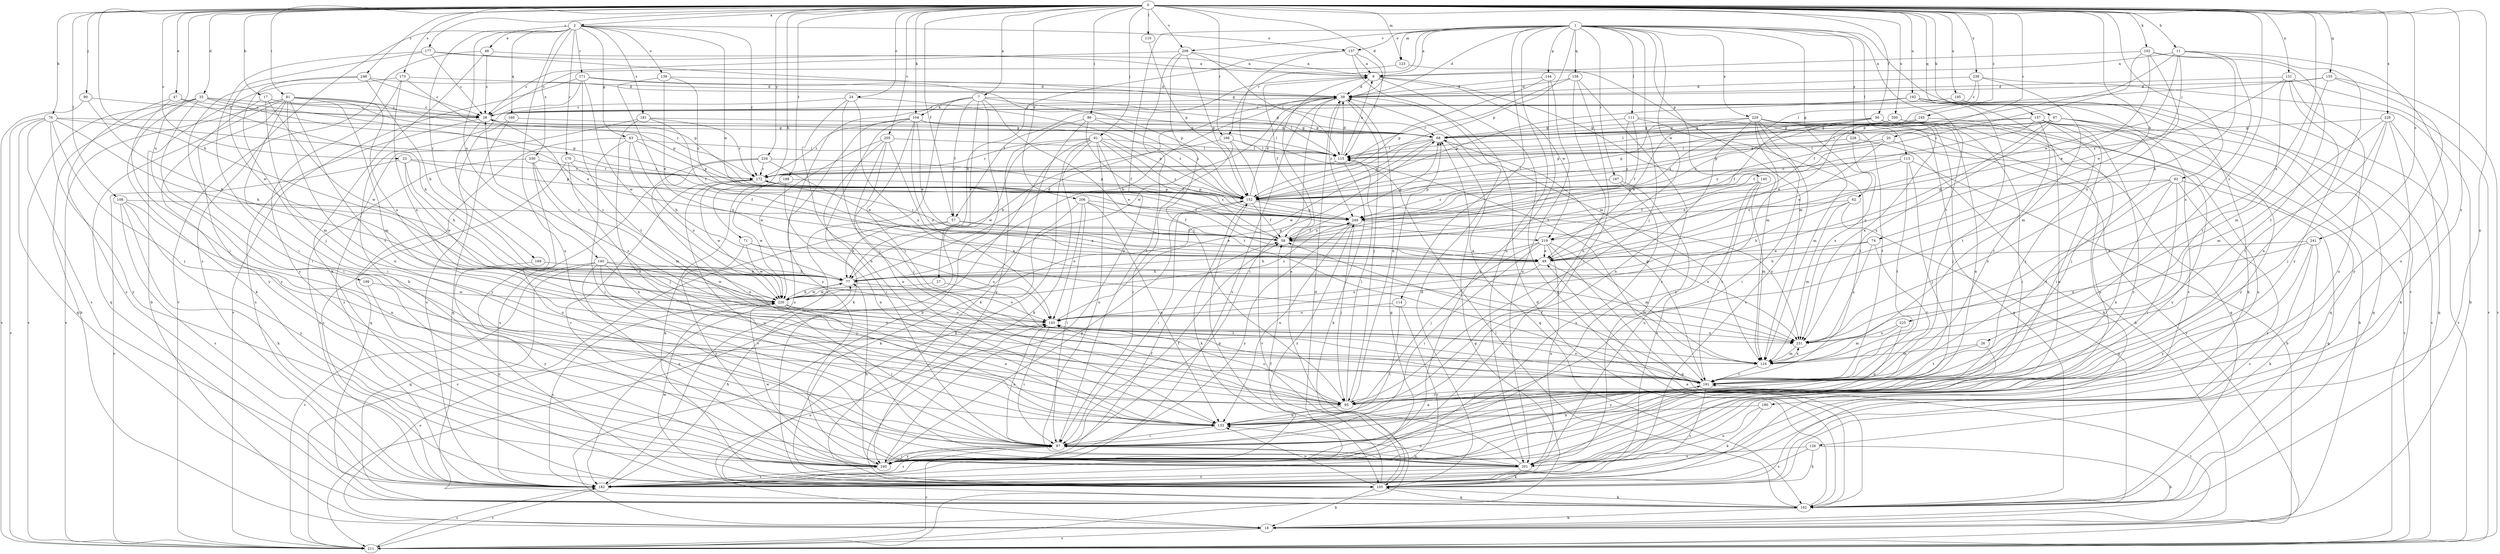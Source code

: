 strict digraph  {
0;
1;
2;
7;
9;
11;
17;
18;
20;
23;
24;
26;
27;
28;
33;
39;
47;
48;
49;
56;
57;
58;
62;
63;
68;
71;
74;
76;
77;
81;
86;
87;
90;
91;
92;
95;
97;
102;
104;
105;
108;
110;
111;
113;
114;
115;
123;
124;
126;
131;
133;
137;
139;
140;
143;
144;
145;
152;
155;
157;
158;
160;
162;
166;
167;
169;
170;
171;
172;
173;
177;
180;
181;
182;
188;
191;
192;
195;
199;
200;
201;
205;
206;
208;
211;
219;
220;
225;
226;
228;
229;
230;
231;
234;
238;
240;
241;
245;
248;
249;
0 -> 2  [label=a];
0 -> 7  [label=a];
0 -> 11  [label=b];
0 -> 17  [label=b];
0 -> 20  [label=c];
0 -> 23  [label=c];
0 -> 24  [label=c];
0 -> 26  [label=c];
0 -> 33  [label=d];
0 -> 39  [label=d];
0 -> 47  [label=e];
0 -> 56  [label=f];
0 -> 57  [label=f];
0 -> 71  [label=h];
0 -> 74  [label=h];
0 -> 76  [label=h];
0 -> 77  [label=h];
0 -> 81  [label=i];
0 -> 86  [label=i];
0 -> 90  [label=j];
0 -> 91  [label=j];
0 -> 92  [label=j];
0 -> 97  [label=k];
0 -> 102  [label=k];
0 -> 104  [label=k];
0 -> 108  [label=l];
0 -> 110  [label=l];
0 -> 123  [label=m];
0 -> 126  [label=n];
0 -> 131  [label=n];
0 -> 155  [label=q];
0 -> 157  [label=q];
0 -> 166  [label=r];
0 -> 173  [label=s];
0 -> 177  [label=s];
0 -> 180  [label=s];
0 -> 188  [label=t];
0 -> 192  [label=u];
0 -> 195  [label=u];
0 -> 199  [label=u];
0 -> 200  [label=u];
0 -> 205  [label=v];
0 -> 206  [label=v];
0 -> 208  [label=v];
0 -> 225  [label=x];
0 -> 226  [label=x];
0 -> 234  [label=y];
0 -> 238  [label=y];
0 -> 241  [label=z];
0 -> 245  [label=z];
0 -> 248  [label=z];
1 -> 9  [label=a];
1 -> 39  [label=d];
1 -> 62  [label=g];
1 -> 95  [label=j];
1 -> 111  [label=l];
1 -> 113  [label=l];
1 -> 114  [label=l];
1 -> 123  [label=m];
1 -> 137  [label=o];
1 -> 144  [label=p];
1 -> 145  [label=p];
1 -> 152  [label=p];
1 -> 158  [label=q];
1 -> 166  [label=r];
1 -> 167  [label=r];
1 -> 191  [label=t];
1 -> 201  [label=u];
1 -> 208  [label=v];
1 -> 211  [label=v];
1 -> 219  [label=w];
1 -> 228  [label=x];
1 -> 229  [label=x];
1 -> 240  [label=y];
2 -> 48  [label=e];
2 -> 63  [label=g];
2 -> 137  [label=o];
2 -> 139  [label=o];
2 -> 140  [label=o];
2 -> 160  [label=q];
2 -> 169  [label=r];
2 -> 170  [label=r];
2 -> 171  [label=r];
2 -> 172  [label=r];
2 -> 181  [label=s];
2 -> 182  [label=s];
2 -> 201  [label=u];
2 -> 219  [label=w];
2 -> 230  [label=x];
7 -> 18  [label=b];
7 -> 27  [label=c];
7 -> 57  [label=f];
7 -> 68  [label=g];
7 -> 104  [label=k];
7 -> 115  [label=l];
7 -> 182  [label=s];
7 -> 191  [label=t];
7 -> 240  [label=y];
9 -> 39  [label=d];
9 -> 57  [label=f];
9 -> 58  [label=f];
9 -> 124  [label=m];
9 -> 162  [label=q];
9 -> 219  [label=w];
11 -> 9  [label=a];
11 -> 49  [label=e];
11 -> 77  [label=h];
11 -> 152  [label=p];
11 -> 201  [label=u];
11 -> 219  [label=w];
11 -> 231  [label=x];
17 -> 28  [label=c];
17 -> 124  [label=m];
17 -> 152  [label=p];
17 -> 220  [label=w];
17 -> 240  [label=y];
18 -> 143  [label=o];
18 -> 191  [label=t];
18 -> 211  [label=v];
20 -> 49  [label=e];
20 -> 115  [label=l];
20 -> 240  [label=y];
20 -> 249  [label=z];
23 -> 77  [label=h];
23 -> 152  [label=p];
23 -> 172  [label=r];
23 -> 211  [label=v];
23 -> 220  [label=w];
24 -> 28  [label=c];
24 -> 95  [label=j];
24 -> 133  [label=n];
24 -> 231  [label=x];
24 -> 249  [label=z];
26 -> 124  [label=m];
26 -> 191  [label=t];
26 -> 240  [label=y];
27 -> 191  [label=t];
27 -> 220  [label=w];
28 -> 68  [label=g];
28 -> 115  [label=l];
28 -> 182  [label=s];
28 -> 240  [label=y];
33 -> 18  [label=b];
33 -> 28  [label=c];
33 -> 49  [label=e];
33 -> 87  [label=i];
33 -> 105  [label=k];
33 -> 152  [label=p];
33 -> 211  [label=v];
39 -> 28  [label=c];
39 -> 77  [label=h];
39 -> 87  [label=i];
39 -> 95  [label=j];
39 -> 182  [label=s];
39 -> 220  [label=w];
39 -> 249  [label=z];
47 -> 28  [label=c];
47 -> 77  [label=h];
47 -> 95  [label=j];
47 -> 182  [label=s];
48 -> 9  [label=a];
48 -> 28  [label=c];
48 -> 105  [label=k];
48 -> 211  [label=v];
49 -> 77  [label=h];
49 -> 124  [label=m];
49 -> 143  [label=o];
56 -> 58  [label=f];
56 -> 68  [label=g];
56 -> 87  [label=i];
56 -> 95  [label=j];
56 -> 133  [label=n];
56 -> 152  [label=p];
56 -> 162  [label=q];
56 -> 231  [label=x];
56 -> 249  [label=z];
57 -> 49  [label=e];
57 -> 58  [label=f];
57 -> 77  [label=h];
57 -> 211  [label=v];
58 -> 49  [label=e];
58 -> 68  [label=g];
58 -> 172  [label=r];
58 -> 249  [label=z];
62 -> 77  [label=h];
62 -> 124  [label=m];
62 -> 162  [label=q];
62 -> 249  [label=z];
63 -> 77  [label=h];
63 -> 87  [label=i];
63 -> 115  [label=l];
63 -> 143  [label=o];
63 -> 152  [label=p];
63 -> 162  [label=q];
68 -> 115  [label=l];
68 -> 152  [label=p];
68 -> 162  [label=q];
68 -> 220  [label=w];
71 -> 49  [label=e];
71 -> 143  [label=o];
71 -> 220  [label=w];
71 -> 240  [label=y];
74 -> 49  [label=e];
74 -> 77  [label=h];
74 -> 191  [label=t];
74 -> 231  [label=x];
76 -> 68  [label=g];
76 -> 77  [label=h];
76 -> 95  [label=j];
76 -> 162  [label=q];
76 -> 182  [label=s];
76 -> 211  [label=v];
76 -> 240  [label=y];
76 -> 249  [label=z];
77 -> 39  [label=d];
77 -> 143  [label=o];
77 -> 220  [label=w];
81 -> 28  [label=c];
81 -> 87  [label=i];
81 -> 124  [label=m];
81 -> 133  [label=n];
81 -> 143  [label=o];
81 -> 162  [label=q];
81 -> 172  [label=r];
81 -> 191  [label=t];
81 -> 211  [label=v];
81 -> 240  [label=y];
86 -> 58  [label=f];
86 -> 68  [label=g];
86 -> 105  [label=k];
86 -> 152  [label=p];
86 -> 240  [label=y];
87 -> 58  [label=f];
87 -> 143  [label=o];
87 -> 182  [label=s];
87 -> 201  [label=u];
87 -> 211  [label=v];
87 -> 240  [label=y];
90 -> 28  [label=c];
90 -> 77  [label=h];
90 -> 211  [label=v];
91 -> 18  [label=b];
91 -> 49  [label=e];
91 -> 58  [label=f];
91 -> 105  [label=k];
91 -> 115  [label=l];
91 -> 172  [label=r];
91 -> 201  [label=u];
91 -> 211  [label=v];
91 -> 220  [label=w];
91 -> 249  [label=z];
92 -> 87  [label=i];
92 -> 133  [label=n];
92 -> 152  [label=p];
92 -> 162  [label=q];
92 -> 182  [label=s];
92 -> 191  [label=t];
92 -> 231  [label=x];
95 -> 39  [label=d];
95 -> 115  [label=l];
95 -> 133  [label=n];
95 -> 143  [label=o];
95 -> 191  [label=t];
97 -> 68  [label=g];
97 -> 95  [label=j];
97 -> 115  [label=l];
97 -> 143  [label=o];
97 -> 152  [label=p];
97 -> 162  [label=q];
97 -> 231  [label=x];
97 -> 240  [label=y];
102 -> 9  [label=a];
102 -> 49  [label=e];
102 -> 143  [label=o];
102 -> 191  [label=t];
102 -> 240  [label=y];
102 -> 249  [label=z];
104 -> 49  [label=e];
104 -> 68  [label=g];
104 -> 105  [label=k];
104 -> 143  [label=o];
104 -> 152  [label=p];
104 -> 172  [label=r];
104 -> 182  [label=s];
104 -> 191  [label=t];
105 -> 18  [label=b];
105 -> 39  [label=d];
105 -> 58  [label=f];
105 -> 133  [label=n];
105 -> 152  [label=p];
105 -> 162  [label=q];
105 -> 220  [label=w];
108 -> 105  [label=k];
108 -> 133  [label=n];
108 -> 182  [label=s];
108 -> 240  [label=y];
108 -> 249  [label=z];
110 -> 152  [label=p];
111 -> 58  [label=f];
111 -> 68  [label=g];
111 -> 191  [label=t];
111 -> 211  [label=v];
111 -> 249  [label=z];
113 -> 18  [label=b];
113 -> 49  [label=e];
113 -> 95  [label=j];
113 -> 172  [label=r];
113 -> 191  [label=t];
114 -> 87  [label=i];
114 -> 143  [label=o];
114 -> 182  [label=s];
115 -> 9  [label=a];
115 -> 39  [label=d];
115 -> 105  [label=k];
115 -> 172  [label=r];
123 -> 28  [label=c];
123 -> 124  [label=m];
124 -> 191  [label=t];
124 -> 231  [label=x];
126 -> 18  [label=b];
126 -> 105  [label=k];
126 -> 182  [label=s];
126 -> 201  [label=u];
131 -> 39  [label=d];
131 -> 133  [label=n];
131 -> 191  [label=t];
131 -> 201  [label=u];
131 -> 211  [label=v];
131 -> 249  [label=z];
133 -> 87  [label=i];
137 -> 9  [label=a];
137 -> 77  [label=h];
137 -> 115  [label=l];
137 -> 124  [label=m];
137 -> 191  [label=t];
139 -> 39  [label=d];
139 -> 49  [label=e];
139 -> 231  [label=x];
139 -> 249  [label=z];
140 -> 77  [label=h];
140 -> 95  [label=j];
140 -> 162  [label=q];
140 -> 191  [label=t];
140 -> 201  [label=u];
140 -> 211  [label=v];
140 -> 220  [label=w];
143 -> 68  [label=g];
143 -> 87  [label=i];
143 -> 231  [label=x];
144 -> 39  [label=d];
144 -> 152  [label=p];
144 -> 201  [label=u];
144 -> 240  [label=y];
145 -> 58  [label=f];
145 -> 124  [label=m];
145 -> 152  [label=p];
145 -> 182  [label=s];
145 -> 191  [label=t];
152 -> 39  [label=d];
152 -> 58  [label=f];
152 -> 87  [label=i];
152 -> 105  [label=k];
152 -> 231  [label=x];
152 -> 249  [label=z];
155 -> 39  [label=d];
155 -> 115  [label=l];
155 -> 124  [label=m];
155 -> 211  [label=v];
155 -> 240  [label=y];
157 -> 18  [label=b];
157 -> 58  [label=f];
157 -> 68  [label=g];
157 -> 87  [label=i];
157 -> 95  [label=j];
157 -> 172  [label=r];
157 -> 191  [label=t];
157 -> 211  [label=v];
157 -> 240  [label=y];
158 -> 39  [label=d];
158 -> 87  [label=i];
158 -> 133  [label=n];
158 -> 172  [label=r];
158 -> 182  [label=s];
160 -> 68  [label=g];
160 -> 162  [label=q];
160 -> 182  [label=s];
162 -> 18  [label=b];
162 -> 39  [label=d];
162 -> 49  [label=e];
162 -> 105  [label=k];
162 -> 115  [label=l];
162 -> 143  [label=o];
166 -> 77  [label=h];
166 -> 87  [label=i];
166 -> 115  [label=l];
166 -> 211  [label=v];
167 -> 152  [label=p];
167 -> 201  [label=u];
167 -> 240  [label=y];
167 -> 249  [label=z];
169 -> 77  [label=h];
169 -> 240  [label=y];
170 -> 58  [label=f];
170 -> 95  [label=j];
170 -> 172  [label=r];
170 -> 182  [label=s];
171 -> 39  [label=d];
171 -> 105  [label=k];
171 -> 152  [label=p];
171 -> 191  [label=t];
171 -> 211  [label=v];
171 -> 220  [label=w];
172 -> 152  [label=p];
172 -> 201  [label=u];
172 -> 220  [label=w];
172 -> 249  [label=z];
173 -> 18  [label=b];
173 -> 39  [label=d];
173 -> 152  [label=p];
173 -> 231  [label=x];
173 -> 240  [label=y];
177 -> 9  [label=a];
177 -> 28  [label=c];
177 -> 68  [label=g];
177 -> 87  [label=i];
177 -> 220  [label=w];
180 -> 105  [label=k];
180 -> 133  [label=n];
180 -> 201  [label=u];
181 -> 58  [label=f];
181 -> 68  [label=g];
181 -> 133  [label=n];
181 -> 172  [label=r];
181 -> 182  [label=s];
182 -> 39  [label=d];
182 -> 68  [label=g];
182 -> 77  [label=h];
182 -> 211  [label=v];
188 -> 105  [label=k];
188 -> 133  [label=n];
188 -> 152  [label=p];
188 -> 220  [label=w];
191 -> 28  [label=c];
191 -> 58  [label=f];
191 -> 68  [label=g];
191 -> 95  [label=j];
191 -> 133  [label=n];
191 -> 143  [label=o];
191 -> 182  [label=s];
192 -> 28  [label=c];
192 -> 105  [label=k];
192 -> 152  [label=p];
192 -> 182  [label=s];
192 -> 191  [label=t];
192 -> 201  [label=u];
192 -> 211  [label=v];
195 -> 28  [label=c];
195 -> 211  [label=v];
199 -> 201  [label=u];
199 -> 220  [label=w];
200 -> 68  [label=g];
200 -> 115  [label=l];
200 -> 162  [label=q];
200 -> 201  [label=u];
200 -> 249  [label=z];
201 -> 9  [label=a];
201 -> 87  [label=i];
201 -> 105  [label=k];
201 -> 133  [label=n];
201 -> 182  [label=s];
205 -> 87  [label=i];
205 -> 95  [label=j];
205 -> 115  [label=l];
205 -> 133  [label=n];
205 -> 220  [label=w];
205 -> 231  [label=x];
206 -> 58  [label=f];
206 -> 87  [label=i];
206 -> 105  [label=k];
206 -> 133  [label=n];
206 -> 143  [label=o];
206 -> 249  [label=z];
208 -> 9  [label=a];
208 -> 28  [label=c];
208 -> 87  [label=i];
208 -> 95  [label=j];
208 -> 115  [label=l];
208 -> 152  [label=p];
211 -> 68  [label=g];
211 -> 182  [label=s];
219 -> 49  [label=e];
219 -> 77  [label=h];
219 -> 87  [label=i];
219 -> 95  [label=j];
219 -> 124  [label=m];
219 -> 162  [label=q];
219 -> 201  [label=u];
220 -> 28  [label=c];
220 -> 77  [label=h];
220 -> 87  [label=i];
220 -> 133  [label=n];
220 -> 143  [label=o];
220 -> 182  [label=s];
220 -> 249  [label=z];
225 -> 124  [label=m];
225 -> 133  [label=n];
225 -> 231  [label=x];
226 -> 68  [label=g];
226 -> 95  [label=j];
226 -> 105  [label=k];
226 -> 124  [label=m];
226 -> 162  [label=q];
226 -> 191  [label=t];
228 -> 105  [label=k];
228 -> 115  [label=l];
228 -> 231  [label=x];
229 -> 18  [label=b];
229 -> 49  [label=e];
229 -> 68  [label=g];
229 -> 87  [label=i];
229 -> 124  [label=m];
229 -> 133  [label=n];
229 -> 162  [label=q];
229 -> 182  [label=s];
229 -> 191  [label=t];
229 -> 240  [label=y];
230 -> 124  [label=m];
230 -> 133  [label=n];
230 -> 172  [label=r];
230 -> 182  [label=s];
230 -> 201  [label=u];
231 -> 124  [label=m];
234 -> 49  [label=e];
234 -> 133  [label=n];
234 -> 152  [label=p];
234 -> 172  [label=r];
234 -> 182  [label=s];
238 -> 18  [label=b];
238 -> 28  [label=c];
238 -> 39  [label=d];
238 -> 58  [label=f];
238 -> 124  [label=m];
240 -> 58  [label=f];
240 -> 77  [label=h];
240 -> 87  [label=i];
240 -> 152  [label=p];
240 -> 172  [label=r];
240 -> 182  [label=s];
240 -> 220  [label=w];
240 -> 249  [label=z];
241 -> 49  [label=e];
241 -> 105  [label=k];
241 -> 182  [label=s];
241 -> 231  [label=x];
241 -> 240  [label=y];
245 -> 49  [label=e];
245 -> 68  [label=g];
245 -> 152  [label=p];
245 -> 201  [label=u];
248 -> 28  [label=c];
248 -> 39  [label=d];
248 -> 77  [label=h];
248 -> 87  [label=i];
248 -> 95  [label=j];
249 -> 58  [label=f];
249 -> 95  [label=j];
249 -> 133  [label=n];
249 -> 231  [label=x];
249 -> 240  [label=y];
}
